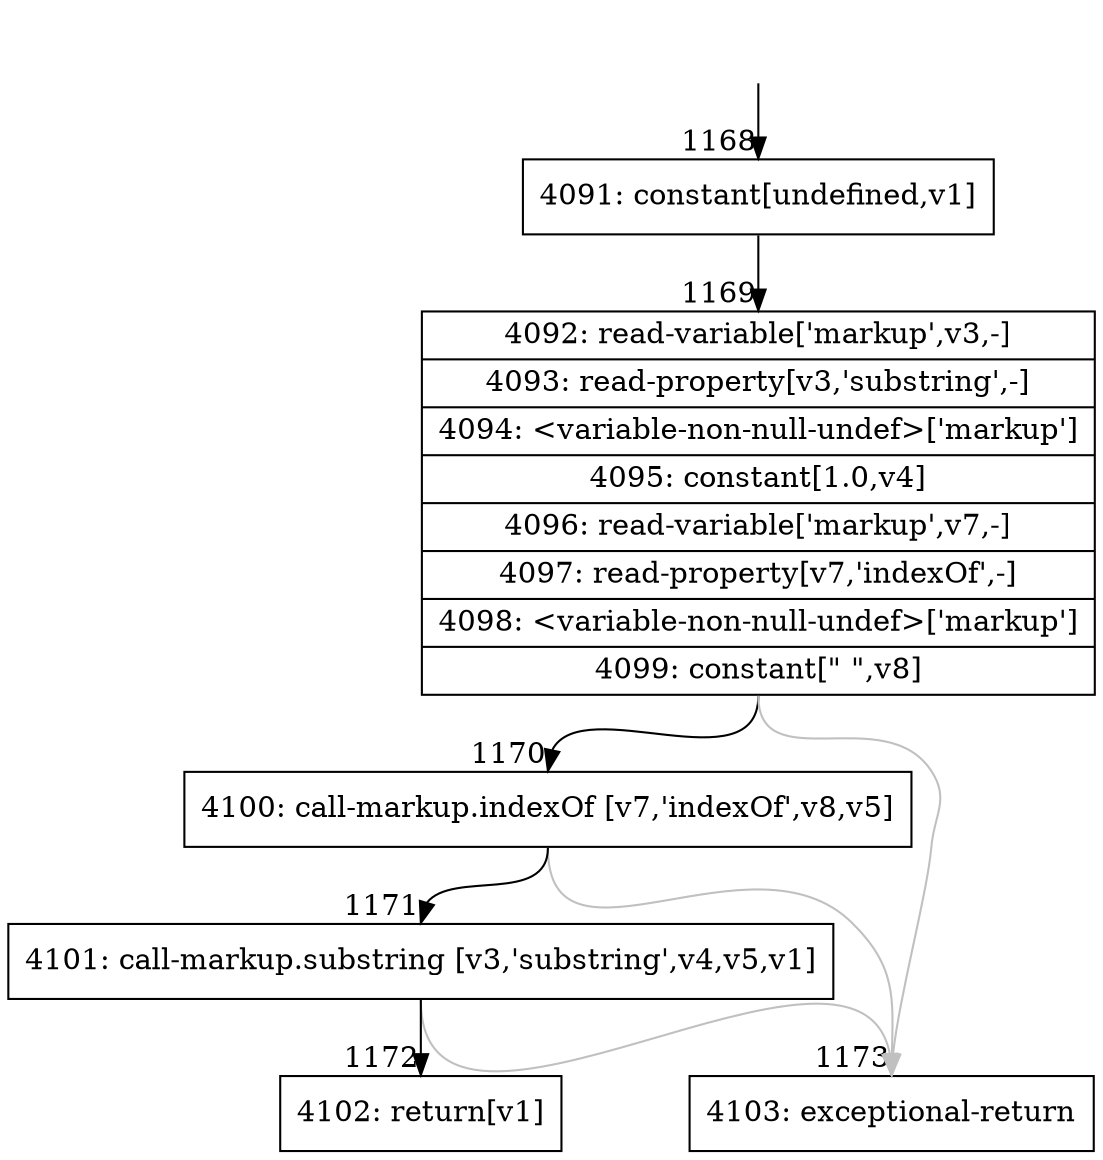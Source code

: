 digraph {
rankdir="TD"
BB_entry78[shape=none,label=""];
BB_entry78 -> BB1168 [tailport=s, headport=n, headlabel="    1168"]
BB1168 [shape=record label="{4091: constant[undefined,v1]}" ] 
BB1168 -> BB1169 [tailport=s, headport=n, headlabel="      1169"]
BB1169 [shape=record label="{4092: read-variable['markup',v3,-]|4093: read-property[v3,'substring',-]|4094: \<variable-non-null-undef\>['markup']|4095: constant[1.0,v4]|4096: read-variable['markup',v7,-]|4097: read-property[v7,'indexOf',-]|4098: \<variable-non-null-undef\>['markup']|4099: constant[\" \",v8]}" ] 
BB1169 -> BB1170 [tailport=s, headport=n, headlabel="      1170"]
BB1169 -> BB1173 [tailport=s, headport=n, color=gray, headlabel="      1173"]
BB1170 [shape=record label="{4100: call-markup.indexOf [v7,'indexOf',v8,v5]}" ] 
BB1170 -> BB1171 [tailport=s, headport=n, headlabel="      1171"]
BB1170 -> BB1173 [tailport=s, headport=n, color=gray]
BB1171 [shape=record label="{4101: call-markup.substring [v3,'substring',v4,v5,v1]}" ] 
BB1171 -> BB1172 [tailport=s, headport=n, headlabel="      1172"]
BB1171 -> BB1173 [tailport=s, headport=n, color=gray]
BB1172 [shape=record label="{4102: return[v1]}" ] 
BB1173 [shape=record label="{4103: exceptional-return}" ] 
//#$~ 2148
}
